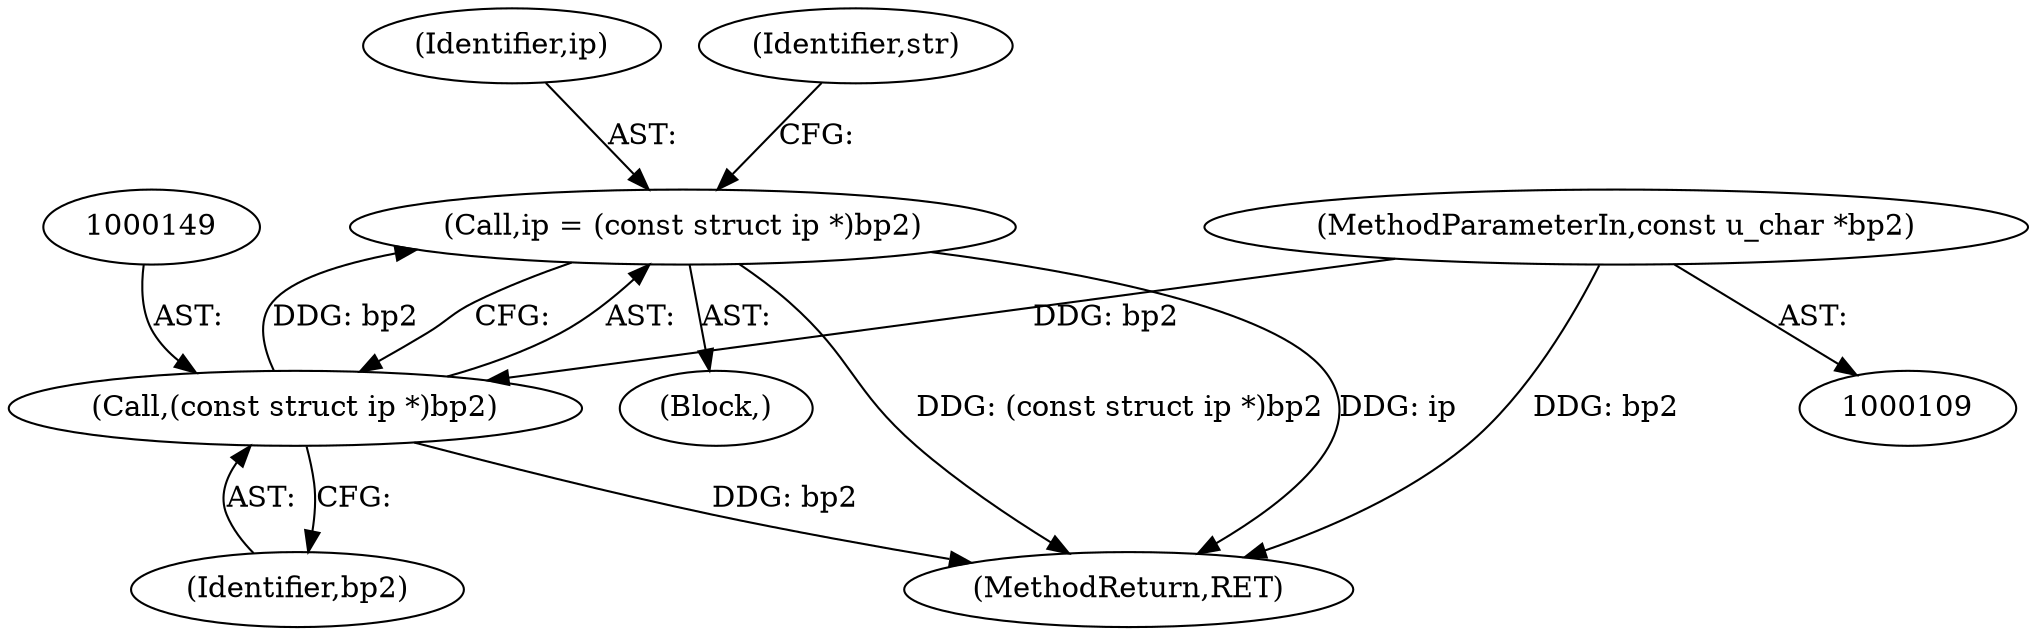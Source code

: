 digraph "0_tcpdump_1a1bce0526a77b62e41531b00f8bb5e21fd4f3a3@pointer" {
"1000146" [label="(Call,ip = (const struct ip *)bp2)"];
"1000148" [label="(Call,(const struct ip *)bp2)"];
"1000113" [label="(MethodParameterIn,const u_char *bp2)"];
"1000147" [label="(Identifier,ip)"];
"1000152" [label="(Identifier,str)"];
"1000115" [label="(Block,)"];
"1000150" [label="(Identifier,bp2)"];
"1000146" [label="(Call,ip = (const struct ip *)bp2)"];
"1000113" [label="(MethodParameterIn,const u_char *bp2)"];
"1001279" [label="(MethodReturn,RET)"];
"1000148" [label="(Call,(const struct ip *)bp2)"];
"1000146" -> "1000115"  [label="AST: "];
"1000146" -> "1000148"  [label="CFG: "];
"1000147" -> "1000146"  [label="AST: "];
"1000148" -> "1000146"  [label="AST: "];
"1000152" -> "1000146"  [label="CFG: "];
"1000146" -> "1001279"  [label="DDG: (const struct ip *)bp2"];
"1000146" -> "1001279"  [label="DDG: ip"];
"1000148" -> "1000146"  [label="DDG: bp2"];
"1000148" -> "1000150"  [label="CFG: "];
"1000149" -> "1000148"  [label="AST: "];
"1000150" -> "1000148"  [label="AST: "];
"1000148" -> "1001279"  [label="DDG: bp2"];
"1000113" -> "1000148"  [label="DDG: bp2"];
"1000113" -> "1000109"  [label="AST: "];
"1000113" -> "1001279"  [label="DDG: bp2"];
}
